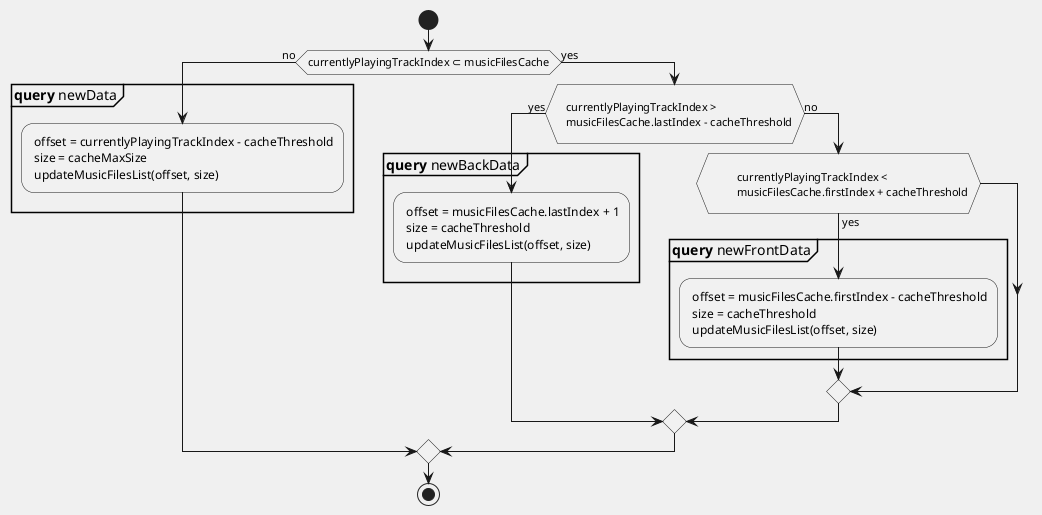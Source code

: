 @startuml
skinparam BackgroundColor F0F0F0
start

if (currentlyPlayingTrackIndex ⊂ musicFilesCache) then (no) 
partition "**query** newData" {
    : offset = currentlyPlayingTrackIndex - cacheThreshold
     size = cacheMaxSize
     updateMusicFilesList(offset, size);
     }
else (yes)
  if (
   currentlyPlayingTrackIndex >
   musicFilesCache.lastIndex - cacheThreshold
   ) then (yes)
   partition "**query** newBackData" {
    : offset = musicFilesCache.lastIndex + 1
     size = cacheThreshold
     updateMusicFilesList(offset, size);
     }
  else (no)
	 if (
	  currentlyPlayingTrackIndex <
	  musicFilesCache.firstIndex + cacheThreshold
	  ) then (yes)
	  partition "**query** newFrontData" {
	   : offset = musicFilesCache.firstIndex - cacheThreshold
	    size = cacheThreshold
	    updateMusicFilesList(offset, size);
	    } 
	 endif
  endif
endif

stop
@enduml
